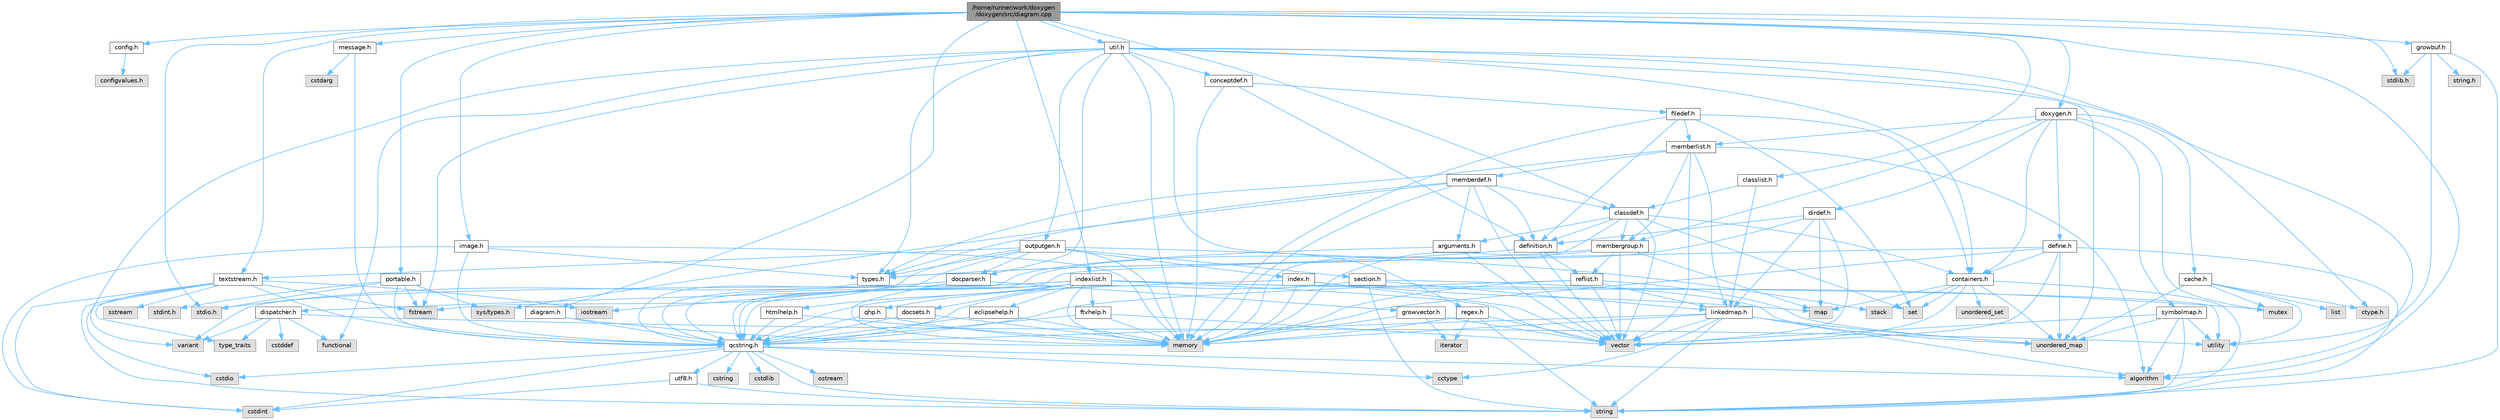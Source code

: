 digraph "/home/runner/work/doxygen/doxygen/src/diagram.cpp"
{
 // INTERACTIVE_SVG=YES
 // LATEX_PDF_SIZE
  bgcolor="transparent";
  edge [fontname=Helvetica,fontsize=10,labelfontname=Helvetica,labelfontsize=10];
  node [fontname=Helvetica,fontsize=10,shape=box,height=0.2,width=0.4];
  Node1 [id="Node000001",label="/home/runner/work/doxygen\l/doxygen/src/diagram.cpp",height=0.2,width=0.4,color="gray40", fillcolor="grey60", style="filled", fontcolor="black"];
  Node1 -> Node2 [id="edge1_Node000001_Node000002",color="steelblue1",style="solid"];
  Node2 [id="Node000002",label="stdio.h",height=0.2,width=0.4,color="grey60", fillcolor="#E0E0E0", style="filled"];
  Node1 -> Node3 [id="edge2_Node000001_Node000003",color="steelblue1",style="solid"];
  Node3 [id="Node000003",label="stdlib.h",height=0.2,width=0.4,color="grey60", fillcolor="#E0E0E0", style="filled"];
  Node1 -> Node4 [id="edge3_Node000001_Node000004",color="steelblue1",style="solid"];
  Node4 [id="Node000004",label="algorithm",height=0.2,width=0.4,color="grey60", fillcolor="#E0E0E0", style="filled"];
  Node1 -> Node5 [id="edge4_Node000001_Node000005",color="steelblue1",style="solid"];
  Node5 [id="Node000005",label="diagram.h",height=0.2,width=0.4,color="grey40", fillcolor="white", style="filled",URL="$d9/d1b/diagram_8h.html",tooltip=" "];
  Node5 -> Node6 [id="edge5_Node000005_Node000006",color="steelblue1",style="solid"];
  Node6 [id="Node000006",label="memory",height=0.2,width=0.4,color="grey60", fillcolor="#E0E0E0", style="filled"];
  Node5 -> Node7 [id="edge6_Node000005_Node000007",color="steelblue1",style="solid"];
  Node7 [id="Node000007",label="qcstring.h",height=0.2,width=0.4,color="grey40", fillcolor="white", style="filled",URL="$d7/d5c/qcstring_8h.html",tooltip=" "];
  Node7 -> Node8 [id="edge7_Node000007_Node000008",color="steelblue1",style="solid"];
  Node8 [id="Node000008",label="string",height=0.2,width=0.4,color="grey60", fillcolor="#E0E0E0", style="filled"];
  Node7 -> Node4 [id="edge8_Node000007_Node000004",color="steelblue1",style="solid"];
  Node7 -> Node9 [id="edge9_Node000007_Node000009",color="steelblue1",style="solid"];
  Node9 [id="Node000009",label="cctype",height=0.2,width=0.4,color="grey60", fillcolor="#E0E0E0", style="filled"];
  Node7 -> Node10 [id="edge10_Node000007_Node000010",color="steelblue1",style="solid"];
  Node10 [id="Node000010",label="cstring",height=0.2,width=0.4,color="grey60", fillcolor="#E0E0E0", style="filled"];
  Node7 -> Node11 [id="edge11_Node000007_Node000011",color="steelblue1",style="solid"];
  Node11 [id="Node000011",label="cstdio",height=0.2,width=0.4,color="grey60", fillcolor="#E0E0E0", style="filled"];
  Node7 -> Node12 [id="edge12_Node000007_Node000012",color="steelblue1",style="solid"];
  Node12 [id="Node000012",label="cstdlib",height=0.2,width=0.4,color="grey60", fillcolor="#E0E0E0", style="filled"];
  Node7 -> Node13 [id="edge13_Node000007_Node000013",color="steelblue1",style="solid"];
  Node13 [id="Node000013",label="cstdint",height=0.2,width=0.4,color="grey60", fillcolor="#E0E0E0", style="filled"];
  Node7 -> Node14 [id="edge14_Node000007_Node000014",color="steelblue1",style="solid"];
  Node14 [id="Node000014",label="ostream",height=0.2,width=0.4,color="grey60", fillcolor="#E0E0E0", style="filled"];
  Node7 -> Node15 [id="edge15_Node000007_Node000015",color="steelblue1",style="solid"];
  Node15 [id="Node000015",label="utf8.h",height=0.2,width=0.4,color="grey40", fillcolor="white", style="filled",URL="$db/d7c/utf8_8h.html",tooltip="Various UTF8 related helper functions."];
  Node15 -> Node13 [id="edge16_Node000015_Node000013",color="steelblue1",style="solid"];
  Node15 -> Node8 [id="edge17_Node000015_Node000008",color="steelblue1",style="solid"];
  Node1 -> Node16 [id="edge18_Node000001_Node000016",color="steelblue1",style="solid"];
  Node16 [id="Node000016",label="image.h",height=0.2,width=0.4,color="grey40", fillcolor="white", style="filled",URL="$d5/db2/image_8h.html",tooltip=" "];
  Node16 -> Node6 [id="edge19_Node000016_Node000006",color="steelblue1",style="solid"];
  Node16 -> Node13 [id="edge20_Node000016_Node000013",color="steelblue1",style="solid"];
  Node16 -> Node17 [id="edge21_Node000016_Node000017",color="steelblue1",style="solid"];
  Node17 [id="Node000017",label="types.h",height=0.2,width=0.4,color="grey40", fillcolor="white", style="filled",URL="$d9/d49/types_8h.html",tooltip="This file contains a number of basic enums and types."];
  Node17 -> Node7 [id="edge22_Node000017_Node000007",color="steelblue1",style="solid"];
  Node16 -> Node7 [id="edge23_Node000016_Node000007",color="steelblue1",style="solid"];
  Node1 -> Node18 [id="edge24_Node000001_Node000018",color="steelblue1",style="solid"];
  Node18 [id="Node000018",label="classdef.h",height=0.2,width=0.4,color="grey40", fillcolor="white", style="filled",URL="$d1/da6/classdef_8h.html",tooltip=" "];
  Node18 -> Node6 [id="edge25_Node000018_Node000006",color="steelblue1",style="solid"];
  Node18 -> Node19 [id="edge26_Node000018_Node000019",color="steelblue1",style="solid"];
  Node19 [id="Node000019",label="vector",height=0.2,width=0.4,color="grey60", fillcolor="#E0E0E0", style="filled"];
  Node18 -> Node20 [id="edge27_Node000018_Node000020",color="steelblue1",style="solid"];
  Node20 [id="Node000020",label="set",height=0.2,width=0.4,color="grey60", fillcolor="#E0E0E0", style="filled"];
  Node18 -> Node21 [id="edge28_Node000018_Node000021",color="steelblue1",style="solid"];
  Node21 [id="Node000021",label="containers.h",height=0.2,width=0.4,color="grey40", fillcolor="white", style="filled",URL="$d5/d75/containers_8h.html",tooltip=" "];
  Node21 -> Node19 [id="edge29_Node000021_Node000019",color="steelblue1",style="solid"];
  Node21 -> Node8 [id="edge30_Node000021_Node000008",color="steelblue1",style="solid"];
  Node21 -> Node20 [id="edge31_Node000021_Node000020",color="steelblue1",style="solid"];
  Node21 -> Node22 [id="edge32_Node000021_Node000022",color="steelblue1",style="solid"];
  Node22 [id="Node000022",label="map",height=0.2,width=0.4,color="grey60", fillcolor="#E0E0E0", style="filled"];
  Node21 -> Node23 [id="edge33_Node000021_Node000023",color="steelblue1",style="solid"];
  Node23 [id="Node000023",label="unordered_set",height=0.2,width=0.4,color="grey60", fillcolor="#E0E0E0", style="filled"];
  Node21 -> Node24 [id="edge34_Node000021_Node000024",color="steelblue1",style="solid"];
  Node24 [id="Node000024",label="unordered_map",height=0.2,width=0.4,color="grey60", fillcolor="#E0E0E0", style="filled"];
  Node21 -> Node25 [id="edge35_Node000021_Node000025",color="steelblue1",style="solid"];
  Node25 [id="Node000025",label="stack",height=0.2,width=0.4,color="grey60", fillcolor="#E0E0E0", style="filled"];
  Node18 -> Node26 [id="edge36_Node000018_Node000026",color="steelblue1",style="solid"];
  Node26 [id="Node000026",label="definition.h",height=0.2,width=0.4,color="grey40", fillcolor="white", style="filled",URL="$df/da1/definition_8h.html",tooltip=" "];
  Node26 -> Node19 [id="edge37_Node000026_Node000019",color="steelblue1",style="solid"];
  Node26 -> Node17 [id="edge38_Node000026_Node000017",color="steelblue1",style="solid"];
  Node26 -> Node27 [id="edge39_Node000026_Node000027",color="steelblue1",style="solid"];
  Node27 [id="Node000027",label="reflist.h",height=0.2,width=0.4,color="grey40", fillcolor="white", style="filled",URL="$d1/d02/reflist_8h.html",tooltip=" "];
  Node27 -> Node19 [id="edge40_Node000027_Node000019",color="steelblue1",style="solid"];
  Node27 -> Node24 [id="edge41_Node000027_Node000024",color="steelblue1",style="solid"];
  Node27 -> Node6 [id="edge42_Node000027_Node000006",color="steelblue1",style="solid"];
  Node27 -> Node7 [id="edge43_Node000027_Node000007",color="steelblue1",style="solid"];
  Node27 -> Node28 [id="edge44_Node000027_Node000028",color="steelblue1",style="solid"];
  Node28 [id="Node000028",label="linkedmap.h",height=0.2,width=0.4,color="grey40", fillcolor="white", style="filled",URL="$da/de1/linkedmap_8h.html",tooltip=" "];
  Node28 -> Node24 [id="edge45_Node000028_Node000024",color="steelblue1",style="solid"];
  Node28 -> Node19 [id="edge46_Node000028_Node000019",color="steelblue1",style="solid"];
  Node28 -> Node6 [id="edge47_Node000028_Node000006",color="steelblue1",style="solid"];
  Node28 -> Node8 [id="edge48_Node000028_Node000008",color="steelblue1",style="solid"];
  Node28 -> Node4 [id="edge49_Node000028_Node000004",color="steelblue1",style="solid"];
  Node28 -> Node9 [id="edge50_Node000028_Node000009",color="steelblue1",style="solid"];
  Node28 -> Node7 [id="edge51_Node000028_Node000007",color="steelblue1",style="solid"];
  Node18 -> Node29 [id="edge52_Node000018_Node000029",color="steelblue1",style="solid"];
  Node29 [id="Node000029",label="arguments.h",height=0.2,width=0.4,color="grey40", fillcolor="white", style="filled",URL="$df/d9b/arguments_8h.html",tooltip=" "];
  Node29 -> Node19 [id="edge53_Node000029_Node000019",color="steelblue1",style="solid"];
  Node29 -> Node7 [id="edge54_Node000029_Node000007",color="steelblue1",style="solid"];
  Node18 -> Node30 [id="edge55_Node000018_Node000030",color="steelblue1",style="solid"];
  Node30 [id="Node000030",label="membergroup.h",height=0.2,width=0.4,color="grey40", fillcolor="white", style="filled",URL="$d9/d11/membergroup_8h.html",tooltip=" "];
  Node30 -> Node19 [id="edge56_Node000030_Node000019",color="steelblue1",style="solid"];
  Node30 -> Node22 [id="edge57_Node000030_Node000022",color="steelblue1",style="solid"];
  Node30 -> Node6 [id="edge58_Node000030_Node000006",color="steelblue1",style="solid"];
  Node30 -> Node17 [id="edge59_Node000030_Node000017",color="steelblue1",style="solid"];
  Node30 -> Node27 [id="edge60_Node000030_Node000027",color="steelblue1",style="solid"];
  Node1 -> Node31 [id="edge61_Node000001_Node000031",color="steelblue1",style="solid"];
  Node31 [id="Node000031",label="config.h",height=0.2,width=0.4,color="grey40", fillcolor="white", style="filled",URL="$db/d16/config_8h.html",tooltip=" "];
  Node31 -> Node32 [id="edge62_Node000031_Node000032",color="steelblue1",style="solid"];
  Node32 [id="Node000032",label="configvalues.h",height=0.2,width=0.4,color="grey60", fillcolor="#E0E0E0", style="filled"];
  Node1 -> Node33 [id="edge63_Node000001_Node000033",color="steelblue1",style="solid"];
  Node33 [id="Node000033",label="message.h",height=0.2,width=0.4,color="grey40", fillcolor="white", style="filled",URL="$d2/d0d/message_8h.html",tooltip=" "];
  Node33 -> Node34 [id="edge64_Node000033_Node000034",color="steelblue1",style="solid"];
  Node34 [id="Node000034",label="cstdarg",height=0.2,width=0.4,color="grey60", fillcolor="#E0E0E0", style="filled"];
  Node33 -> Node7 [id="edge65_Node000033_Node000007",color="steelblue1",style="solid"];
  Node1 -> Node35 [id="edge66_Node000001_Node000035",color="steelblue1",style="solid"];
  Node35 [id="Node000035",label="util.h",height=0.2,width=0.4,color="grey40", fillcolor="white", style="filled",URL="$d8/d3c/util_8h.html",tooltip="A bunch of utility functions."];
  Node35 -> Node6 [id="edge67_Node000035_Node000006",color="steelblue1",style="solid"];
  Node35 -> Node24 [id="edge68_Node000035_Node000024",color="steelblue1",style="solid"];
  Node35 -> Node4 [id="edge69_Node000035_Node000004",color="steelblue1",style="solid"];
  Node35 -> Node36 [id="edge70_Node000035_Node000036",color="steelblue1",style="solid"];
  Node36 [id="Node000036",label="functional",height=0.2,width=0.4,color="grey60", fillcolor="#E0E0E0", style="filled"];
  Node35 -> Node37 [id="edge71_Node000035_Node000037",color="steelblue1",style="solid"];
  Node37 [id="Node000037",label="fstream",height=0.2,width=0.4,color="grey60", fillcolor="#E0E0E0", style="filled"];
  Node35 -> Node38 [id="edge72_Node000035_Node000038",color="steelblue1",style="solid"];
  Node38 [id="Node000038",label="variant",height=0.2,width=0.4,color="grey60", fillcolor="#E0E0E0", style="filled"];
  Node35 -> Node39 [id="edge73_Node000035_Node000039",color="steelblue1",style="solid"];
  Node39 [id="Node000039",label="ctype.h",height=0.2,width=0.4,color="grey60", fillcolor="#E0E0E0", style="filled"];
  Node35 -> Node17 [id="edge74_Node000035_Node000017",color="steelblue1",style="solid"];
  Node35 -> Node40 [id="edge75_Node000035_Node000040",color="steelblue1",style="solid"];
  Node40 [id="Node000040",label="docparser.h",height=0.2,width=0.4,color="grey40", fillcolor="white", style="filled",URL="$de/d9c/docparser_8h.html",tooltip=" "];
  Node40 -> Node2 [id="edge76_Node000040_Node000002",color="steelblue1",style="solid"];
  Node40 -> Node6 [id="edge77_Node000040_Node000006",color="steelblue1",style="solid"];
  Node40 -> Node7 [id="edge78_Node000040_Node000007",color="steelblue1",style="solid"];
  Node40 -> Node41 [id="edge79_Node000040_Node000041",color="steelblue1",style="solid"];
  Node41 [id="Node000041",label="growvector.h",height=0.2,width=0.4,color="grey40", fillcolor="white", style="filled",URL="$d7/d50/growvector_8h.html",tooltip=" "];
  Node41 -> Node19 [id="edge80_Node000041_Node000019",color="steelblue1",style="solid"];
  Node41 -> Node6 [id="edge81_Node000041_Node000006",color="steelblue1",style="solid"];
  Node41 -> Node42 [id="edge82_Node000041_Node000042",color="steelblue1",style="solid"];
  Node42 [id="Node000042",label="iterator",height=0.2,width=0.4,color="grey60", fillcolor="#E0E0E0", style="filled"];
  Node35 -> Node21 [id="edge83_Node000035_Node000021",color="steelblue1",style="solid"];
  Node35 -> Node43 [id="edge84_Node000035_Node000043",color="steelblue1",style="solid"];
  Node43 [id="Node000043",label="outputgen.h",height=0.2,width=0.4,color="grey40", fillcolor="white", style="filled",URL="$df/d06/outputgen_8h.html",tooltip=" "];
  Node43 -> Node6 [id="edge85_Node000043_Node000006",color="steelblue1",style="solid"];
  Node43 -> Node25 [id="edge86_Node000043_Node000025",color="steelblue1",style="solid"];
  Node43 -> Node44 [id="edge87_Node000043_Node000044",color="steelblue1",style="solid"];
  Node44 [id="Node000044",label="iostream",height=0.2,width=0.4,color="grey60", fillcolor="#E0E0E0", style="filled"];
  Node43 -> Node37 [id="edge88_Node000043_Node000037",color="steelblue1",style="solid"];
  Node43 -> Node17 [id="edge89_Node000043_Node000017",color="steelblue1",style="solid"];
  Node43 -> Node45 [id="edge90_Node000043_Node000045",color="steelblue1",style="solid"];
  Node45 [id="Node000045",label="index.h",height=0.2,width=0.4,color="grey40", fillcolor="white", style="filled",URL="$d1/db5/index_8h.html",tooltip=" "];
  Node45 -> Node6 [id="edge91_Node000045_Node000006",color="steelblue1",style="solid"];
  Node45 -> Node19 [id="edge92_Node000045_Node000019",color="steelblue1",style="solid"];
  Node45 -> Node22 [id="edge93_Node000045_Node000022",color="steelblue1",style="solid"];
  Node45 -> Node7 [id="edge94_Node000045_Node000007",color="steelblue1",style="solid"];
  Node43 -> Node46 [id="edge95_Node000043_Node000046",color="steelblue1",style="solid"];
  Node46 [id="Node000046",label="section.h",height=0.2,width=0.4,color="grey40", fillcolor="white", style="filled",URL="$d1/d2a/section_8h.html",tooltip=" "];
  Node46 -> Node8 [id="edge96_Node000046_Node000008",color="steelblue1",style="solid"];
  Node46 -> Node24 [id="edge97_Node000046_Node000024",color="steelblue1",style="solid"];
  Node46 -> Node7 [id="edge98_Node000046_Node000007",color="steelblue1",style="solid"];
  Node46 -> Node28 [id="edge99_Node000046_Node000028",color="steelblue1",style="solid"];
  Node43 -> Node47 [id="edge100_Node000043_Node000047",color="steelblue1",style="solid"];
  Node47 [id="Node000047",label="textstream.h",height=0.2,width=0.4,color="grey40", fillcolor="white", style="filled",URL="$d4/d7d/textstream_8h.html",tooltip=" "];
  Node47 -> Node8 [id="edge101_Node000047_Node000008",color="steelblue1",style="solid"];
  Node47 -> Node44 [id="edge102_Node000047_Node000044",color="steelblue1",style="solid"];
  Node47 -> Node48 [id="edge103_Node000047_Node000048",color="steelblue1",style="solid"];
  Node48 [id="Node000048",label="sstream",height=0.2,width=0.4,color="grey60", fillcolor="#E0E0E0", style="filled"];
  Node47 -> Node13 [id="edge104_Node000047_Node000013",color="steelblue1",style="solid"];
  Node47 -> Node11 [id="edge105_Node000047_Node000011",color="steelblue1",style="solid"];
  Node47 -> Node37 [id="edge106_Node000047_Node000037",color="steelblue1",style="solid"];
  Node47 -> Node49 [id="edge107_Node000047_Node000049",color="steelblue1",style="solid"];
  Node49 [id="Node000049",label="type_traits",height=0.2,width=0.4,color="grey60", fillcolor="#E0E0E0", style="filled"];
  Node47 -> Node7 [id="edge108_Node000047_Node000007",color="steelblue1",style="solid"];
  Node43 -> Node40 [id="edge109_Node000043_Node000040",color="steelblue1",style="solid"];
  Node35 -> Node50 [id="edge110_Node000035_Node000050",color="steelblue1",style="solid"];
  Node50 [id="Node000050",label="regex.h",height=0.2,width=0.4,color="grey40", fillcolor="white", style="filled",URL="$d1/d21/regex_8h.html",tooltip=" "];
  Node50 -> Node6 [id="edge111_Node000050_Node000006",color="steelblue1",style="solid"];
  Node50 -> Node8 [id="edge112_Node000050_Node000008",color="steelblue1",style="solid"];
  Node50 -> Node19 [id="edge113_Node000050_Node000019",color="steelblue1",style="solid"];
  Node50 -> Node42 [id="edge114_Node000050_Node000042",color="steelblue1",style="solid"];
  Node35 -> Node51 [id="edge115_Node000035_Node000051",color="steelblue1",style="solid"];
  Node51 [id="Node000051",label="conceptdef.h",height=0.2,width=0.4,color="grey40", fillcolor="white", style="filled",URL="$da/df1/conceptdef_8h.html",tooltip=" "];
  Node51 -> Node6 [id="edge116_Node000051_Node000006",color="steelblue1",style="solid"];
  Node51 -> Node26 [id="edge117_Node000051_Node000026",color="steelblue1",style="solid"];
  Node51 -> Node52 [id="edge118_Node000051_Node000052",color="steelblue1",style="solid"];
  Node52 [id="Node000052",label="filedef.h",height=0.2,width=0.4,color="grey40", fillcolor="white", style="filled",URL="$d4/d3a/filedef_8h.html",tooltip=" "];
  Node52 -> Node6 [id="edge119_Node000052_Node000006",color="steelblue1",style="solid"];
  Node52 -> Node20 [id="edge120_Node000052_Node000020",color="steelblue1",style="solid"];
  Node52 -> Node26 [id="edge121_Node000052_Node000026",color="steelblue1",style="solid"];
  Node52 -> Node53 [id="edge122_Node000052_Node000053",color="steelblue1",style="solid"];
  Node53 [id="Node000053",label="memberlist.h",height=0.2,width=0.4,color="grey40", fillcolor="white", style="filled",URL="$dd/d78/memberlist_8h.html",tooltip=" "];
  Node53 -> Node19 [id="edge123_Node000053_Node000019",color="steelblue1",style="solid"];
  Node53 -> Node4 [id="edge124_Node000053_Node000004",color="steelblue1",style="solid"];
  Node53 -> Node54 [id="edge125_Node000053_Node000054",color="steelblue1",style="solid"];
  Node54 [id="Node000054",label="memberdef.h",height=0.2,width=0.4,color="grey40", fillcolor="white", style="filled",URL="$d4/d46/memberdef_8h.html",tooltip=" "];
  Node54 -> Node19 [id="edge126_Node000054_Node000019",color="steelblue1",style="solid"];
  Node54 -> Node6 [id="edge127_Node000054_Node000006",color="steelblue1",style="solid"];
  Node54 -> Node55 [id="edge128_Node000054_Node000055",color="steelblue1",style="solid"];
  Node55 [id="Node000055",label="sys/types.h",height=0.2,width=0.4,color="grey60", fillcolor="#E0E0E0", style="filled"];
  Node54 -> Node17 [id="edge129_Node000054_Node000017",color="steelblue1",style="solid"];
  Node54 -> Node26 [id="edge130_Node000054_Node000026",color="steelblue1",style="solid"];
  Node54 -> Node29 [id="edge131_Node000054_Node000029",color="steelblue1",style="solid"];
  Node54 -> Node18 [id="edge132_Node000054_Node000018",color="steelblue1",style="solid"];
  Node53 -> Node28 [id="edge133_Node000053_Node000028",color="steelblue1",style="solid"];
  Node53 -> Node17 [id="edge134_Node000053_Node000017",color="steelblue1",style="solid"];
  Node53 -> Node30 [id="edge135_Node000053_Node000030",color="steelblue1",style="solid"];
  Node52 -> Node21 [id="edge136_Node000052_Node000021",color="steelblue1",style="solid"];
  Node1 -> Node56 [id="edge137_Node000001_Node000056",color="steelblue1",style="solid"];
  Node56 [id="Node000056",label="doxygen.h",height=0.2,width=0.4,color="grey40", fillcolor="white", style="filled",URL="$d1/da1/doxygen_8h.html",tooltip=" "];
  Node56 -> Node57 [id="edge138_Node000056_Node000057",color="steelblue1",style="solid"];
  Node57 [id="Node000057",label="mutex",height=0.2,width=0.4,color="grey60", fillcolor="#E0E0E0", style="filled"];
  Node56 -> Node21 [id="edge139_Node000056_Node000021",color="steelblue1",style="solid"];
  Node56 -> Node30 [id="edge140_Node000056_Node000030",color="steelblue1",style="solid"];
  Node56 -> Node58 [id="edge141_Node000056_Node000058",color="steelblue1",style="solid"];
  Node58 [id="Node000058",label="dirdef.h",height=0.2,width=0.4,color="grey40", fillcolor="white", style="filled",URL="$d6/d15/dirdef_8h.html",tooltip=" "];
  Node58 -> Node19 [id="edge142_Node000058_Node000019",color="steelblue1",style="solid"];
  Node58 -> Node22 [id="edge143_Node000058_Node000022",color="steelblue1",style="solid"];
  Node58 -> Node7 [id="edge144_Node000058_Node000007",color="steelblue1",style="solid"];
  Node58 -> Node28 [id="edge145_Node000058_Node000028",color="steelblue1",style="solid"];
  Node58 -> Node26 [id="edge146_Node000058_Node000026",color="steelblue1",style="solid"];
  Node56 -> Node53 [id="edge147_Node000056_Node000053",color="steelblue1",style="solid"];
  Node56 -> Node59 [id="edge148_Node000056_Node000059",color="steelblue1",style="solid"];
  Node59 [id="Node000059",label="define.h",height=0.2,width=0.4,color="grey40", fillcolor="white", style="filled",URL="$df/d67/define_8h.html",tooltip=" "];
  Node59 -> Node19 [id="edge149_Node000059_Node000019",color="steelblue1",style="solid"];
  Node59 -> Node6 [id="edge150_Node000059_Node000006",color="steelblue1",style="solid"];
  Node59 -> Node8 [id="edge151_Node000059_Node000008",color="steelblue1",style="solid"];
  Node59 -> Node24 [id="edge152_Node000059_Node000024",color="steelblue1",style="solid"];
  Node59 -> Node7 [id="edge153_Node000059_Node000007",color="steelblue1",style="solid"];
  Node59 -> Node21 [id="edge154_Node000059_Node000021",color="steelblue1",style="solid"];
  Node56 -> Node60 [id="edge155_Node000056_Node000060",color="steelblue1",style="solid"];
  Node60 [id="Node000060",label="cache.h",height=0.2,width=0.4,color="grey40", fillcolor="white", style="filled",URL="$d3/d26/cache_8h.html",tooltip=" "];
  Node60 -> Node61 [id="edge156_Node000060_Node000061",color="steelblue1",style="solid"];
  Node61 [id="Node000061",label="list",height=0.2,width=0.4,color="grey60", fillcolor="#E0E0E0", style="filled"];
  Node60 -> Node24 [id="edge157_Node000060_Node000024",color="steelblue1",style="solid"];
  Node60 -> Node57 [id="edge158_Node000060_Node000057",color="steelblue1",style="solid"];
  Node60 -> Node62 [id="edge159_Node000060_Node000062",color="steelblue1",style="solid"];
  Node62 [id="Node000062",label="utility",height=0.2,width=0.4,color="grey60", fillcolor="#E0E0E0", style="filled"];
  Node60 -> Node39 [id="edge160_Node000060_Node000039",color="steelblue1",style="solid"];
  Node56 -> Node63 [id="edge161_Node000056_Node000063",color="steelblue1",style="solid"];
  Node63 [id="Node000063",label="symbolmap.h",height=0.2,width=0.4,color="grey40", fillcolor="white", style="filled",URL="$d7/ddd/symbolmap_8h.html",tooltip=" "];
  Node63 -> Node4 [id="edge162_Node000063_Node000004",color="steelblue1",style="solid"];
  Node63 -> Node24 [id="edge163_Node000063_Node000024",color="steelblue1",style="solid"];
  Node63 -> Node19 [id="edge164_Node000063_Node000019",color="steelblue1",style="solid"];
  Node63 -> Node8 [id="edge165_Node000063_Node000008",color="steelblue1",style="solid"];
  Node63 -> Node62 [id="edge166_Node000063_Node000062",color="steelblue1",style="solid"];
  Node1 -> Node64 [id="edge167_Node000001_Node000064",color="steelblue1",style="solid"];
  Node64 [id="Node000064",label="portable.h",height=0.2,width=0.4,color="grey40", fillcolor="white", style="filled",URL="$d2/de2/portable_8h.html",tooltip="Portable versions of functions that are platform dependent."];
  Node64 -> Node2 [id="edge168_Node000064_Node000002",color="steelblue1",style="solid"];
  Node64 -> Node55 [id="edge169_Node000064_Node000055",color="steelblue1",style="solid"];
  Node64 -> Node65 [id="edge170_Node000064_Node000065",color="steelblue1",style="solid"];
  Node65 [id="Node000065",label="stdint.h",height=0.2,width=0.4,color="grey60", fillcolor="#E0E0E0", style="filled"];
  Node64 -> Node37 [id="edge171_Node000064_Node000037",color="steelblue1",style="solid"];
  Node64 -> Node7 [id="edge172_Node000064_Node000007",color="steelblue1",style="solid"];
  Node1 -> Node66 [id="edge173_Node000001_Node000066",color="steelblue1",style="solid"];
  Node66 [id="Node000066",label="indexlist.h",height=0.2,width=0.4,color="grey40", fillcolor="white", style="filled",URL="$d5/d61/indexlist_8h.html",tooltip=" "];
  Node66 -> Node62 [id="edge174_Node000066_Node000062",color="steelblue1",style="solid"];
  Node66 -> Node19 [id="edge175_Node000066_Node000019",color="steelblue1",style="solid"];
  Node66 -> Node6 [id="edge176_Node000066_Node000006",color="steelblue1",style="solid"];
  Node66 -> Node57 [id="edge177_Node000066_Node000057",color="steelblue1",style="solid"];
  Node66 -> Node38 [id="edge178_Node000066_Node000038",color="steelblue1",style="solid"];
  Node66 -> Node7 [id="edge179_Node000066_Node000007",color="steelblue1",style="solid"];
  Node66 -> Node67 [id="edge180_Node000066_Node000067",color="steelblue1",style="solid"];
  Node67 [id="Node000067",label="dispatcher.h",height=0.2,width=0.4,color="grey40", fillcolor="white", style="filled",URL="$da/d73/dispatcher_8h.html",tooltip=" "];
  Node67 -> Node68 [id="edge181_Node000067_Node000068",color="steelblue1",style="solid"];
  Node68 [id="Node000068",label="cstddef",height=0.2,width=0.4,color="grey60", fillcolor="#E0E0E0", style="filled"];
  Node67 -> Node62 [id="edge182_Node000067_Node000062",color="steelblue1",style="solid"];
  Node67 -> Node36 [id="edge183_Node000067_Node000036",color="steelblue1",style="solid"];
  Node67 -> Node38 [id="edge184_Node000067_Node000038",color="steelblue1",style="solid"];
  Node67 -> Node49 [id="edge185_Node000067_Node000049",color="steelblue1",style="solid"];
  Node66 -> Node69 [id="edge186_Node000066_Node000069",color="steelblue1",style="solid"];
  Node69 [id="Node000069",label="docsets.h",height=0.2,width=0.4,color="grey40", fillcolor="white", style="filled",URL="$d1/db2/docsets_8h.html",tooltip=" "];
  Node69 -> Node6 [id="edge187_Node000069_Node000006",color="steelblue1",style="solid"];
  Node69 -> Node7 [id="edge188_Node000069_Node000007",color="steelblue1",style="solid"];
  Node66 -> Node70 [id="edge189_Node000066_Node000070",color="steelblue1",style="solid"];
  Node70 [id="Node000070",label="eclipsehelp.h",height=0.2,width=0.4,color="grey40", fillcolor="white", style="filled",URL="$db/d9e/eclipsehelp_8h.html",tooltip=" "];
  Node70 -> Node6 [id="edge190_Node000070_Node000006",color="steelblue1",style="solid"];
  Node70 -> Node7 [id="edge191_Node000070_Node000007",color="steelblue1",style="solid"];
  Node66 -> Node71 [id="edge192_Node000066_Node000071",color="steelblue1",style="solid"];
  Node71 [id="Node000071",label="ftvhelp.h",height=0.2,width=0.4,color="grey40", fillcolor="white", style="filled",URL="$d2/d4a/ftvhelp_8h.html",tooltip=" "];
  Node71 -> Node6 [id="edge193_Node000071_Node000006",color="steelblue1",style="solid"];
  Node71 -> Node19 [id="edge194_Node000071_Node000019",color="steelblue1",style="solid"];
  Node71 -> Node7 [id="edge195_Node000071_Node000007",color="steelblue1",style="solid"];
  Node66 -> Node72 [id="edge196_Node000066_Node000072",color="steelblue1",style="solid"];
  Node72 [id="Node000072",label="htmlhelp.h",height=0.2,width=0.4,color="grey40", fillcolor="white", style="filled",URL="$d8/dc3/htmlhelp_8h.html",tooltip=" "];
  Node72 -> Node6 [id="edge197_Node000072_Node000006",color="steelblue1",style="solid"];
  Node72 -> Node7 [id="edge198_Node000072_Node000007",color="steelblue1",style="solid"];
  Node66 -> Node73 [id="edge199_Node000066_Node000073",color="steelblue1",style="solid"];
  Node73 [id="Node000073",label="qhp.h",height=0.2,width=0.4,color="grey40", fillcolor="white", style="filled",URL="$dc/d20/qhp_8h.html",tooltip=" "];
  Node73 -> Node6 [id="edge200_Node000073_Node000006",color="steelblue1",style="solid"];
  Node73 -> Node7 [id="edge201_Node000073_Node000007",color="steelblue1",style="solid"];
  Node1 -> Node74 [id="edge202_Node000001_Node000074",color="steelblue1",style="solid"];
  Node74 [id="Node000074",label="classlist.h",height=0.2,width=0.4,color="grey40", fillcolor="white", style="filled",URL="$d2/df8/classlist_8h.html",tooltip=" "];
  Node74 -> Node28 [id="edge203_Node000074_Node000028",color="steelblue1",style="solid"];
  Node74 -> Node18 [id="edge204_Node000074_Node000018",color="steelblue1",style="solid"];
  Node1 -> Node47 [id="edge205_Node000001_Node000047",color="steelblue1",style="solid"];
  Node1 -> Node75 [id="edge206_Node000001_Node000075",color="steelblue1",style="solid"];
  Node75 [id="Node000075",label="growbuf.h",height=0.2,width=0.4,color="grey40", fillcolor="white", style="filled",URL="$dd/d72/growbuf_8h.html",tooltip=" "];
  Node75 -> Node62 [id="edge207_Node000075_Node000062",color="steelblue1",style="solid"];
  Node75 -> Node3 [id="edge208_Node000075_Node000003",color="steelblue1",style="solid"];
  Node75 -> Node76 [id="edge209_Node000075_Node000076",color="steelblue1",style="solid"];
  Node76 [id="Node000076",label="string.h",height=0.2,width=0.4,color="grey60", fillcolor="#E0E0E0", style="filled"];
  Node75 -> Node8 [id="edge210_Node000075_Node000008",color="steelblue1",style="solid"];
}
